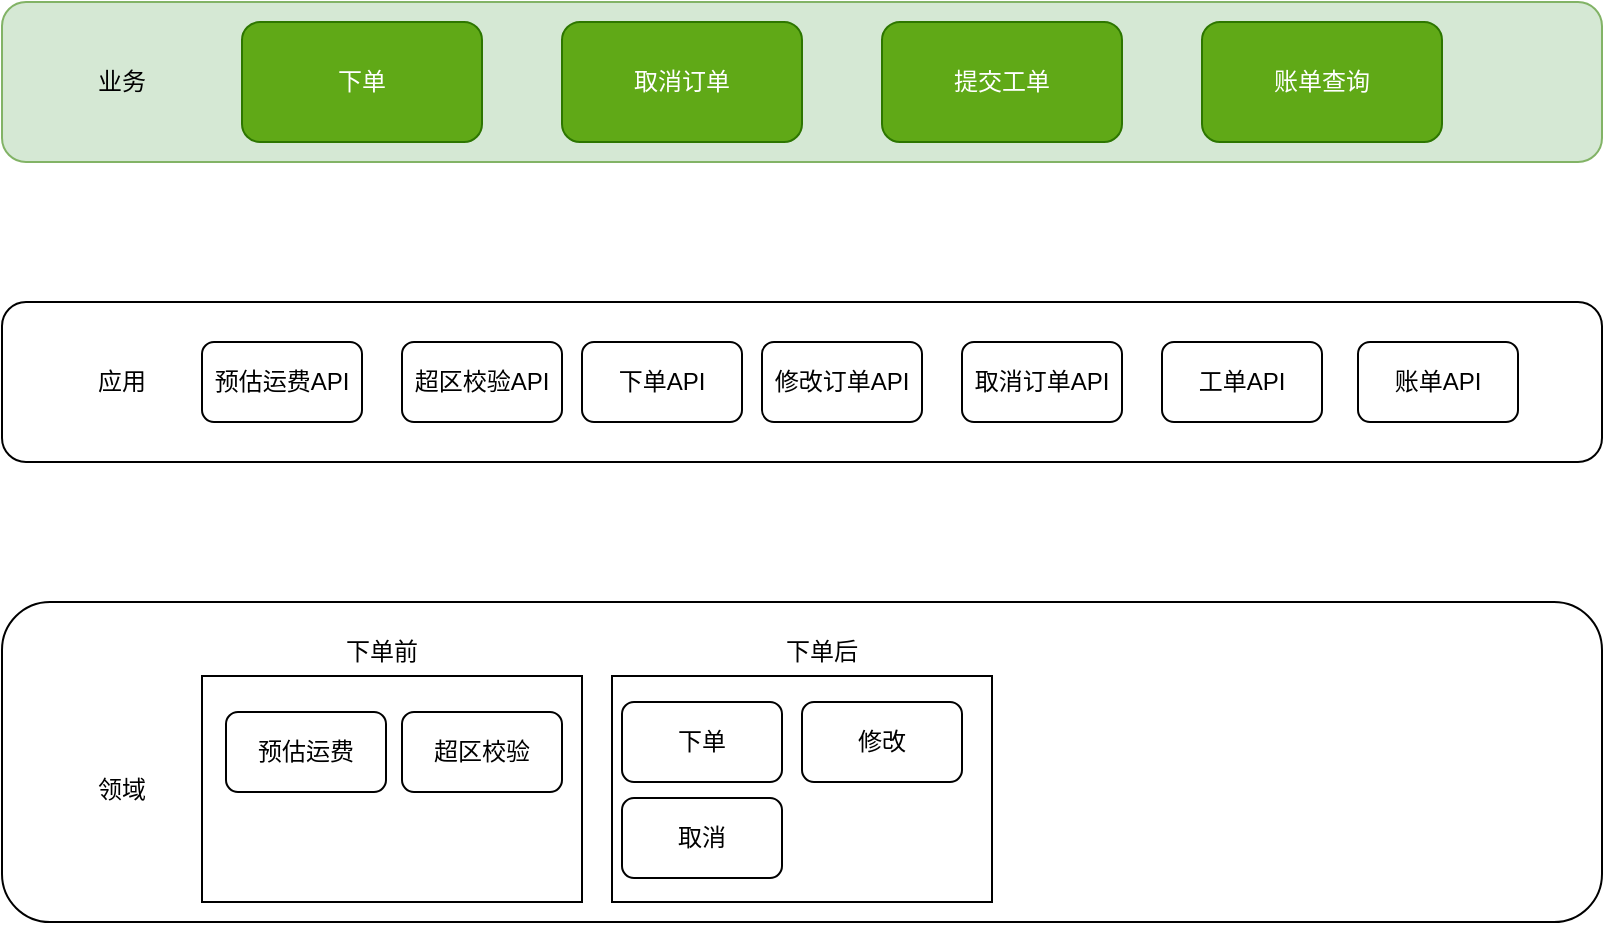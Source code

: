 <mxfile version="20.8.20" type="github">
  <diagram name="第 1 页" id="aHkgy0jFgQmC0n2R5i_t">
    <mxGraphModel dx="1341" dy="836" grid="1" gridSize="10" guides="1" tooltips="1" connect="1" arrows="1" fold="1" page="1" pageScale="1" pageWidth="1527" pageHeight="1569" math="0" shadow="0">
      <root>
        <mxCell id="0" />
        <mxCell id="1" parent="0" />
        <mxCell id="aEe4_rK6smSB3npgo4rP-3" value="" style="rounded=1;whiteSpace=wrap;html=1;fillColor=#d5e8d4;strokeColor=#82b366;" vertex="1" parent="1">
          <mxGeometry x="200" y="340" width="800" height="80" as="geometry" />
        </mxCell>
        <mxCell id="aEe4_rK6smSB3npgo4rP-4" value="业务" style="text;html=1;strokeColor=none;fillColor=none;align=center;verticalAlign=middle;whiteSpace=wrap;rounded=0;" vertex="1" parent="1">
          <mxGeometry x="230" y="365" width="60" height="30" as="geometry" />
        </mxCell>
        <mxCell id="aEe4_rK6smSB3npgo4rP-5" value="下单" style="rounded=1;whiteSpace=wrap;html=1;fillColor=#60a917;fontColor=#ffffff;strokeColor=#2D7600;" vertex="1" parent="1">
          <mxGeometry x="320" y="350" width="120" height="60" as="geometry" />
        </mxCell>
        <mxCell id="aEe4_rK6smSB3npgo4rP-6" value="取消订单" style="rounded=1;whiteSpace=wrap;html=1;fillColor=#60a917;fontColor=#ffffff;strokeColor=#2D7600;" vertex="1" parent="1">
          <mxGeometry x="480" y="350" width="120" height="60" as="geometry" />
        </mxCell>
        <mxCell id="aEe4_rK6smSB3npgo4rP-7" value="提交工单" style="rounded=1;whiteSpace=wrap;html=1;fillColor=#60a917;fontColor=#ffffff;strokeColor=#2D7600;" vertex="1" parent="1">
          <mxGeometry x="640" y="350" width="120" height="60" as="geometry" />
        </mxCell>
        <mxCell id="aEe4_rK6smSB3npgo4rP-9" value="" style="rounded=1;whiteSpace=wrap;html=1;" vertex="1" parent="1">
          <mxGeometry x="200" y="490" width="800" height="80" as="geometry" />
        </mxCell>
        <mxCell id="aEe4_rK6smSB3npgo4rP-10" value="应用" style="text;html=1;strokeColor=none;fillColor=none;align=center;verticalAlign=middle;whiteSpace=wrap;rounded=0;" vertex="1" parent="1">
          <mxGeometry x="230" y="515" width="60" height="30" as="geometry" />
        </mxCell>
        <mxCell id="aEe4_rK6smSB3npgo4rP-11" value="超区校验API" style="rounded=1;whiteSpace=wrap;html=1;" vertex="1" parent="1">
          <mxGeometry x="400" y="510" width="80" height="40" as="geometry" />
        </mxCell>
        <mxCell id="aEe4_rK6smSB3npgo4rP-13" value="下单API" style="rounded=1;whiteSpace=wrap;html=1;" vertex="1" parent="1">
          <mxGeometry x="490" y="510" width="80" height="40" as="geometry" />
        </mxCell>
        <mxCell id="aEe4_rK6smSB3npgo4rP-14" value="修改订单API" style="rounded=1;whiteSpace=wrap;html=1;" vertex="1" parent="1">
          <mxGeometry x="580" y="510" width="80" height="40" as="geometry" />
        </mxCell>
        <mxCell id="aEe4_rK6smSB3npgo4rP-15" value="取消订单API" style="rounded=1;whiteSpace=wrap;html=1;" vertex="1" parent="1">
          <mxGeometry x="680" y="510" width="80" height="40" as="geometry" />
        </mxCell>
        <mxCell id="aEe4_rK6smSB3npgo4rP-16" value="工单API" style="rounded=1;whiteSpace=wrap;html=1;" vertex="1" parent="1">
          <mxGeometry x="780" y="510" width="80" height="40" as="geometry" />
        </mxCell>
        <mxCell id="aEe4_rK6smSB3npgo4rP-17" value="账单API" style="rounded=1;whiteSpace=wrap;html=1;" vertex="1" parent="1">
          <mxGeometry x="878" y="510" width="80" height="40" as="geometry" />
        </mxCell>
        <mxCell id="aEe4_rK6smSB3npgo4rP-18" value="账单查询" style="rounded=1;whiteSpace=wrap;html=1;fillColor=#60a917;fontColor=#ffffff;strokeColor=#2D7600;" vertex="1" parent="1">
          <mxGeometry x="800" y="350" width="120" height="60" as="geometry" />
        </mxCell>
        <mxCell id="aEe4_rK6smSB3npgo4rP-19" value="预估运费API" style="rounded=1;whiteSpace=wrap;html=1;" vertex="1" parent="1">
          <mxGeometry x="300" y="510" width="80" height="40" as="geometry" />
        </mxCell>
        <mxCell id="aEe4_rK6smSB3npgo4rP-20" value="" style="rounded=1;whiteSpace=wrap;html=1;" vertex="1" parent="1">
          <mxGeometry x="200" y="640" width="800" height="160" as="geometry" />
        </mxCell>
        <mxCell id="aEe4_rK6smSB3npgo4rP-21" value="领域" style="text;html=1;strokeColor=none;fillColor=none;align=center;verticalAlign=middle;whiteSpace=wrap;rounded=0;" vertex="1" parent="1">
          <mxGeometry x="230" y="718.5" width="60" height="30" as="geometry" />
        </mxCell>
        <mxCell id="aEe4_rK6smSB3npgo4rP-28" value="" style="rounded=0;whiteSpace=wrap;html=1;" vertex="1" parent="1">
          <mxGeometry x="300" y="677" width="190" height="113" as="geometry" />
        </mxCell>
        <mxCell id="aEe4_rK6smSB3npgo4rP-29" value="下单前" style="text;html=1;strokeColor=none;fillColor=none;align=center;verticalAlign=middle;whiteSpace=wrap;rounded=0;" vertex="1" parent="1">
          <mxGeometry x="360" y="650" width="60" height="30" as="geometry" />
        </mxCell>
        <mxCell id="aEe4_rK6smSB3npgo4rP-30" value="预估运费" style="rounded=1;whiteSpace=wrap;html=1;" vertex="1" parent="1">
          <mxGeometry x="312" y="695" width="80" height="40" as="geometry" />
        </mxCell>
        <mxCell id="aEe4_rK6smSB3npgo4rP-31" value="超区校验" style="rounded=1;whiteSpace=wrap;html=1;" vertex="1" parent="1">
          <mxGeometry x="400" y="695" width="80" height="40" as="geometry" />
        </mxCell>
        <mxCell id="aEe4_rK6smSB3npgo4rP-32" value="" style="rounded=0;whiteSpace=wrap;html=1;" vertex="1" parent="1">
          <mxGeometry x="505" y="677" width="190" height="113" as="geometry" />
        </mxCell>
        <mxCell id="aEe4_rK6smSB3npgo4rP-33" value="下单后" style="text;html=1;strokeColor=none;fillColor=none;align=center;verticalAlign=middle;whiteSpace=wrap;rounded=0;" vertex="1" parent="1">
          <mxGeometry x="580" y="650" width="60" height="30" as="geometry" />
        </mxCell>
        <mxCell id="aEe4_rK6smSB3npgo4rP-34" value="下单" style="rounded=1;whiteSpace=wrap;html=1;" vertex="1" parent="1">
          <mxGeometry x="510" y="690" width="80" height="40" as="geometry" />
        </mxCell>
        <mxCell id="aEe4_rK6smSB3npgo4rP-35" value="修改" style="rounded=1;whiteSpace=wrap;html=1;" vertex="1" parent="1">
          <mxGeometry x="600" y="690" width="80" height="40" as="geometry" />
        </mxCell>
        <mxCell id="aEe4_rK6smSB3npgo4rP-36" value="取消" style="rounded=1;whiteSpace=wrap;html=1;" vertex="1" parent="1">
          <mxGeometry x="510" y="738" width="80" height="40" as="geometry" />
        </mxCell>
      </root>
    </mxGraphModel>
  </diagram>
</mxfile>
